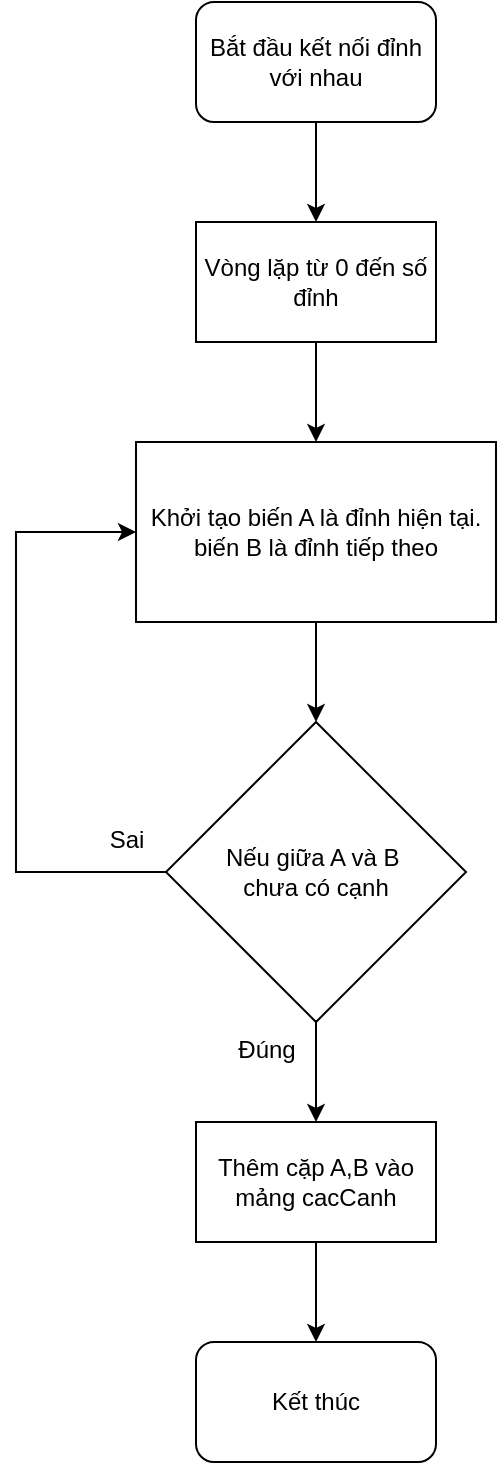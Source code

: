<mxfile version="24.7.17">
  <diagram name="Page-1" id="CUNp4FfwuPjCnaMchaEN">
    <mxGraphModel dx="1593" dy="938" grid="1" gridSize="10" guides="1" tooltips="1" connect="1" arrows="1" fold="1" page="1" pageScale="1" pageWidth="850" pageHeight="1100" math="0" shadow="0">
      <root>
        <mxCell id="0" />
        <mxCell id="1" parent="0" />
        <mxCell id="1zbAm3caEHlxw9umz4Rc-7" style="edgeStyle=orthogonalEdgeStyle;rounded=0;orthogonalLoop=1;jettySize=auto;html=1;exitX=0.5;exitY=1;exitDx=0;exitDy=0;entryX=0.5;entryY=0;entryDx=0;entryDy=0;" edge="1" parent="1" source="1zbAm3caEHlxw9umz4Rc-1" target="1zbAm3caEHlxw9umz4Rc-2">
          <mxGeometry relative="1" as="geometry" />
        </mxCell>
        <mxCell id="1zbAm3caEHlxw9umz4Rc-1" value="Bắt đầu kết nối đỉnh với nhau" style="rounded=1;whiteSpace=wrap;html=1;" vertex="1" parent="1">
          <mxGeometry x="360" y="60" width="120" height="60" as="geometry" />
        </mxCell>
        <mxCell id="1zbAm3caEHlxw9umz4Rc-8" style="edgeStyle=orthogonalEdgeStyle;rounded=0;orthogonalLoop=1;jettySize=auto;html=1;exitX=0.5;exitY=1;exitDx=0;exitDy=0;entryX=0.5;entryY=0;entryDx=0;entryDy=0;" edge="1" parent="1" source="1zbAm3caEHlxw9umz4Rc-2" target="1zbAm3caEHlxw9umz4Rc-3">
          <mxGeometry relative="1" as="geometry" />
        </mxCell>
        <mxCell id="1zbAm3caEHlxw9umz4Rc-2" value="Vòng lặp từ 0 đến số đỉnh" style="rounded=0;whiteSpace=wrap;html=1;" vertex="1" parent="1">
          <mxGeometry x="360" y="170" width="120" height="60" as="geometry" />
        </mxCell>
        <mxCell id="1zbAm3caEHlxw9umz4Rc-9" style="edgeStyle=orthogonalEdgeStyle;rounded=0;orthogonalLoop=1;jettySize=auto;html=1;exitX=0.5;exitY=1;exitDx=0;exitDy=0;entryX=0.5;entryY=0;entryDx=0;entryDy=0;" edge="1" parent="1" source="1zbAm3caEHlxw9umz4Rc-3" target="1zbAm3caEHlxw9umz4Rc-4">
          <mxGeometry relative="1" as="geometry" />
        </mxCell>
        <mxCell id="1zbAm3caEHlxw9umz4Rc-3" value="Khởi tạo biến A là đỉnh hiện tại.&lt;br&gt;biến B là đỉnh tiếp theo" style="rounded=0;whiteSpace=wrap;html=1;" vertex="1" parent="1">
          <mxGeometry x="330" y="280" width="180" height="90" as="geometry" />
        </mxCell>
        <mxCell id="1zbAm3caEHlxw9umz4Rc-10" style="edgeStyle=orthogonalEdgeStyle;rounded=0;orthogonalLoop=1;jettySize=auto;html=1;exitX=0.5;exitY=1;exitDx=0;exitDy=0;entryX=0.5;entryY=0;entryDx=0;entryDy=0;" edge="1" parent="1" source="1zbAm3caEHlxw9umz4Rc-4" target="1zbAm3caEHlxw9umz4Rc-5">
          <mxGeometry relative="1" as="geometry" />
        </mxCell>
        <mxCell id="1zbAm3caEHlxw9umz4Rc-12" style="edgeStyle=orthogonalEdgeStyle;rounded=0;orthogonalLoop=1;jettySize=auto;html=1;exitX=0;exitY=0.5;exitDx=0;exitDy=0;entryX=0;entryY=0.5;entryDx=0;entryDy=0;" edge="1" parent="1" source="1zbAm3caEHlxw9umz4Rc-4" target="1zbAm3caEHlxw9umz4Rc-3">
          <mxGeometry relative="1" as="geometry">
            <Array as="points">
              <mxPoint x="270" y="495" />
              <mxPoint x="270" y="325" />
            </Array>
          </mxGeometry>
        </mxCell>
        <mxCell id="1zbAm3caEHlxw9umz4Rc-4" value="Nếu giữa A và B&amp;nbsp;&lt;div&gt;chưa có cạnh&lt;/div&gt;" style="rhombus;whiteSpace=wrap;html=1;" vertex="1" parent="1">
          <mxGeometry x="345" y="420" width="150" height="150" as="geometry" />
        </mxCell>
        <mxCell id="1zbAm3caEHlxw9umz4Rc-11" style="edgeStyle=orthogonalEdgeStyle;rounded=0;orthogonalLoop=1;jettySize=auto;html=1;exitX=0.5;exitY=1;exitDx=0;exitDy=0;entryX=0.5;entryY=0;entryDx=0;entryDy=0;" edge="1" parent="1" source="1zbAm3caEHlxw9umz4Rc-5" target="1zbAm3caEHlxw9umz4Rc-6">
          <mxGeometry relative="1" as="geometry" />
        </mxCell>
        <mxCell id="1zbAm3caEHlxw9umz4Rc-5" value="Thêm cặp A,B vào mảng cacCanh" style="rounded=0;whiteSpace=wrap;html=1;" vertex="1" parent="1">
          <mxGeometry x="360" y="620" width="120" height="60" as="geometry" />
        </mxCell>
        <mxCell id="1zbAm3caEHlxw9umz4Rc-6" value="Kết thúc" style="rounded=1;whiteSpace=wrap;html=1;" vertex="1" parent="1">
          <mxGeometry x="360" y="730" width="120" height="60" as="geometry" />
        </mxCell>
        <mxCell id="1zbAm3caEHlxw9umz4Rc-13" value="Đúng" style="text;html=1;align=center;verticalAlign=middle;resizable=0;points=[];autosize=1;strokeColor=none;fillColor=none;" vertex="1" parent="1">
          <mxGeometry x="370" y="569" width="50" height="30" as="geometry" />
        </mxCell>
        <mxCell id="1zbAm3caEHlxw9umz4Rc-14" value="Sai" style="text;html=1;align=center;verticalAlign=middle;resizable=0;points=[];autosize=1;strokeColor=none;fillColor=none;" vertex="1" parent="1">
          <mxGeometry x="305" y="464" width="40" height="30" as="geometry" />
        </mxCell>
      </root>
    </mxGraphModel>
  </diagram>
</mxfile>
